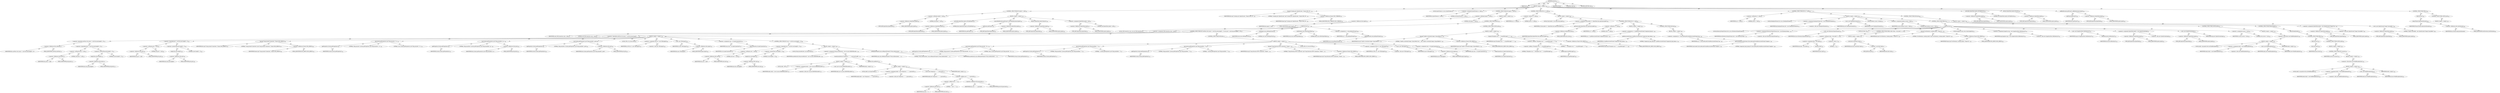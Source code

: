 digraph "execute" {  
"111669149703" [label = <(METHOD,execute)<SUB>142</SUB>> ]
"115964116999" [label = <(PARAM,this)<SUB>142</SUB>> ]
"25769803783" [label = <(BLOCK,&lt;empty&gt;,&lt;empty&gt;)<SUB>142</SUB>> ]
"47244640256" [label = <(CONTROL_STRUCTURE,IF,if (splash != null))<SUB>143</SUB>> ]
"30064771086" [label = <(&lt;operator&gt;.notEquals,splash != null)<SUB>143</SUB>> ]
"30064771087" [label = <(&lt;operator&gt;.fieldAccess,SplashTask.splash)<SUB>143</SUB>> ]
"180388626432" [label = <(TYPE_REF,SplashTask,SplashTask)<SUB>143</SUB>> ]
"55834574855" [label = <(FIELD_IDENTIFIER,splash,splash)<SUB>143</SUB>> ]
"90194313216" [label = <(LITERAL,null,splash != null)<SUB>143</SUB>> ]
"25769803784" [label = <(BLOCK,&lt;empty&gt;,&lt;empty&gt;)<SUB>143</SUB>> ]
"30064771088" [label = <(setVisible,SplashTask.splash.setVisible(false))<SUB>144</SUB>> ]
"30064771089" [label = <(&lt;operator&gt;.fieldAccess,SplashTask.splash)<SUB>144</SUB>> ]
"180388626433" [label = <(TYPE_REF,SplashTask,SplashTask)<SUB>144</SUB>> ]
"55834574856" [label = <(FIELD_IDENTIFIER,splash,splash)<SUB>144</SUB>> ]
"90194313217" [label = <(LITERAL,false,SplashTask.splash.setVisible(false))<SUB>144</SUB>> ]
"30064771090" [label = <(removeBuildListener,getProject().removeBuildListener(splash))<SUB>145</SUB>> ]
"30064771091" [label = <(getProject,getProject())<SUB>145</SUB>> ]
"68719476743" [label = <(IDENTIFIER,this,getProject())<SUB>145</SUB>> ]
"30064771092" [label = <(&lt;operator&gt;.fieldAccess,SplashTask.splash)<SUB>145</SUB>> ]
"180388626434" [label = <(TYPE_REF,SplashTask,SplashTask)<SUB>145</SUB>> ]
"55834574857" [label = <(FIELD_IDENTIFIER,splash,splash)<SUB>145</SUB>> ]
"30064771093" [label = <(dispose,SplashTask.splash.dispose())<SUB>146</SUB>> ]
"30064771094" [label = <(&lt;operator&gt;.fieldAccess,SplashTask.splash)<SUB>146</SUB>> ]
"180388626435" [label = <(TYPE_REF,SplashTask,SplashTask)<SUB>146</SUB>> ]
"55834574858" [label = <(FIELD_IDENTIFIER,splash,splash)<SUB>146</SUB>> ]
"30064771095" [label = <(&lt;operator&gt;.assignment,SplashTask.splash = null)<SUB>147</SUB>> ]
"30064771096" [label = <(&lt;operator&gt;.fieldAccess,SplashTask.splash)<SUB>147</SUB>> ]
"180388626436" [label = <(TYPE_REF,SplashTask,SplashTask)<SUB>147</SUB>> ]
"55834574859" [label = <(FIELD_IDENTIFIER,splash,splash)<SUB>147</SUB>> ]
"90194313218" [label = <(LITERAL,null,SplashTask.splash = null)<SUB>147</SUB>> ]
"30064771097" [label = <(log,log(&quot;Creating new SplashScreen&quot;, Project.MSG_VE...)<SUB>150</SUB>> ]
"68719476744" [label = <(IDENTIFIER,this,log(&quot;Creating new SplashScreen&quot;, Project.MSG_VE...)<SUB>150</SUB>> ]
"90194313219" [label = <(LITERAL,&quot;Creating new SplashScreen&quot;,log(&quot;Creating new SplashScreen&quot;, Project.MSG_VE...)<SUB>150</SUB>> ]
"30064771098" [label = <(&lt;operator&gt;.fieldAccess,Project.MSG_VERBOSE)<SUB>150</SUB>> ]
"68719476758" [label = <(IDENTIFIER,Project,log(&quot;Creating new SplashScreen&quot;, Project.MSG_VE...)<SUB>150</SUB>> ]
"55834574860" [label = <(FIELD_IDENTIFIER,MSG_VERBOSE,MSG_VERBOSE)<SUB>150</SUB>> ]
"94489280512" [label = <(LOCAL,InputStream in: java.io.InputStream)<SUB>151</SUB>> ]
"30064771099" [label = <(&lt;operator&gt;.assignment,InputStream in = null)<SUB>151</SUB>> ]
"68719476759" [label = <(IDENTIFIER,in,InputStream in = null)<SUB>151</SUB>> ]
"90194313220" [label = <(LITERAL,null,InputStream in = null)<SUB>151</SUB>> ]
"47244640257" [label = <(CONTROL_STRUCTURE,IF,if (imgurl != null))<SUB>153</SUB>> ]
"30064771100" [label = <(&lt;operator&gt;.notEquals,imgurl != null)<SUB>153</SUB>> ]
"30064771101" [label = <(&lt;operator&gt;.fieldAccess,this.imgurl)<SUB>153</SUB>> ]
"68719476760" [label = <(IDENTIFIER,this,imgurl != null)> ]
"55834574861" [label = <(FIELD_IDENTIFIER,imgurl,imgurl)<SUB>153</SUB>> ]
"90194313221" [label = <(LITERAL,null,imgurl != null)<SUB>153</SUB>> ]
"25769803785" [label = <(BLOCK,&lt;empty&gt;,&lt;empty&gt;)<SUB>153</SUB>> ]
"47244640258" [label = <(CONTROL_STRUCTURE,TRY,try)<SUB>154</SUB>> ]
"25769803786" [label = <(BLOCK,try,try)<SUB>154</SUB>> ]
"94489280513" [label = <(LOCAL,URLConnection conn: java.net.URLConnection)<SUB>155</SUB>> ]
"30064771102" [label = <(&lt;operator&gt;.assignment,URLConnection conn = null)<SUB>155</SUB>> ]
"68719476761" [label = <(IDENTIFIER,conn,URLConnection conn = null)<SUB>155</SUB>> ]
"90194313222" [label = <(LITERAL,null,URLConnection conn = null)<SUB>155</SUB>> ]
"47244640259" [label = <(CONTROL_STRUCTURE,IF,if (useProxy &amp;&amp; (proxy != null &amp;&amp; proxy.length() &gt; 0) &amp;&amp; (port != null &amp;&amp; port.length() &gt; 0)))<SUB>157</SUB>> ]
"30064771103" [label = <(&lt;operator&gt;.logicalAnd,useProxy &amp;&amp; (proxy != null &amp;&amp; proxy.length() &gt; ...)<SUB>157</SUB>> ]
"30064771104" [label = <(&lt;operator&gt;.logicalAnd,useProxy &amp;&amp; (proxy != null &amp;&amp; proxy.length() &gt; 0))<SUB>157</SUB>> ]
"30064771105" [label = <(&lt;operator&gt;.fieldAccess,this.useProxy)<SUB>157</SUB>> ]
"68719476762" [label = <(IDENTIFIER,this,useProxy &amp;&amp; (proxy != null &amp;&amp; proxy.length() &gt; 0))> ]
"55834574862" [label = <(FIELD_IDENTIFIER,useProxy,useProxy)<SUB>157</SUB>> ]
"30064771106" [label = <(&lt;operator&gt;.logicalAnd,proxy != null &amp;&amp; proxy.length() &gt; 0)<SUB>157</SUB>> ]
"30064771107" [label = <(&lt;operator&gt;.notEquals,proxy != null)<SUB>157</SUB>> ]
"30064771108" [label = <(&lt;operator&gt;.fieldAccess,this.proxy)<SUB>157</SUB>> ]
"68719476763" [label = <(IDENTIFIER,this,proxy != null)> ]
"55834574863" [label = <(FIELD_IDENTIFIER,proxy,proxy)<SUB>157</SUB>> ]
"90194313223" [label = <(LITERAL,null,proxy != null)<SUB>157</SUB>> ]
"30064771109" [label = <(&lt;operator&gt;.greaterThan,proxy.length() &gt; 0)<SUB>157</SUB>> ]
"30064771110" [label = <(length,this.proxy.length())<SUB>157</SUB>> ]
"30064771111" [label = <(&lt;operator&gt;.fieldAccess,this.proxy)<SUB>157</SUB>> ]
"68719476764" [label = <(IDENTIFIER,this,this.proxy.length())> ]
"55834574864" [label = <(FIELD_IDENTIFIER,proxy,proxy)<SUB>157</SUB>> ]
"90194313224" [label = <(LITERAL,0,proxy.length() &gt; 0)<SUB>157</SUB>> ]
"30064771112" [label = <(&lt;operator&gt;.logicalAnd,port != null &amp;&amp; port.length() &gt; 0)<SUB>158</SUB>> ]
"30064771113" [label = <(&lt;operator&gt;.notEquals,port != null)<SUB>158</SUB>> ]
"30064771114" [label = <(&lt;operator&gt;.fieldAccess,this.port)<SUB>158</SUB>> ]
"68719476765" [label = <(IDENTIFIER,this,port != null)> ]
"55834574865" [label = <(FIELD_IDENTIFIER,port,port)<SUB>158</SUB>> ]
"90194313225" [label = <(LITERAL,null,port != null)<SUB>158</SUB>> ]
"30064771115" [label = <(&lt;operator&gt;.greaterThan,port.length() &gt; 0)<SUB>158</SUB>> ]
"30064771116" [label = <(length,this.port.length())<SUB>158</SUB>> ]
"30064771117" [label = <(&lt;operator&gt;.fieldAccess,this.port)<SUB>158</SUB>> ]
"68719476766" [label = <(IDENTIFIER,this,this.port.length())> ]
"55834574866" [label = <(FIELD_IDENTIFIER,port,port)<SUB>158</SUB>> ]
"90194313226" [label = <(LITERAL,0,port.length() &gt; 0)<SUB>158</SUB>> ]
"25769803787" [label = <(BLOCK,&lt;empty&gt;,&lt;empty&gt;)<SUB>158</SUB>> ]
"30064771118" [label = <(log,log(&quot;Using proxied Connection&quot;, Project.MSG_DEBUG))<SUB>160</SUB>> ]
"68719476745" [label = <(IDENTIFIER,this,log(&quot;Using proxied Connection&quot;, Project.MSG_DEBUG))<SUB>160</SUB>> ]
"90194313227" [label = <(LITERAL,&quot;Using proxied Connection&quot;,log(&quot;Using proxied Connection&quot;, Project.MSG_DEBUG))<SUB>160</SUB>> ]
"30064771119" [label = <(&lt;operator&gt;.fieldAccess,Project.MSG_DEBUG)<SUB>160</SUB>> ]
"68719476767" [label = <(IDENTIFIER,Project,log(&quot;Using proxied Connection&quot;, Project.MSG_DEBUG))<SUB>160</SUB>> ]
"55834574867" [label = <(FIELD_IDENTIFIER,MSG_DEBUG,MSG_DEBUG)<SUB>160</SUB>> ]
"30064771120" [label = <(put,System.getProperties().put(&quot;http.proxySet&quot;, &quot;tr...)<SUB>161</SUB>> ]
"30064771121" [label = <(getProperties,System.getProperties())<SUB>161</SUB>> ]
"68719476768" [label = <(IDENTIFIER,System,System.getProperties())<SUB>161</SUB>> ]
"90194313228" [label = <(LITERAL,&quot;http.proxySet&quot;,System.getProperties().put(&quot;http.proxySet&quot;, &quot;tr...)<SUB>161</SUB>> ]
"90194313229" [label = <(LITERAL,&quot;true&quot;,System.getProperties().put(&quot;http.proxySet&quot;, &quot;tr...)<SUB>161</SUB>> ]
"30064771122" [label = <(put,System.getProperties().put(&quot;http.proxyHost&quot;, pr...)<SUB>162</SUB>> ]
"30064771123" [label = <(getProperties,System.getProperties())<SUB>162</SUB>> ]
"68719476769" [label = <(IDENTIFIER,System,System.getProperties())<SUB>162</SUB>> ]
"90194313230" [label = <(LITERAL,&quot;http.proxyHost&quot;,System.getProperties().put(&quot;http.proxyHost&quot;, pr...)<SUB>162</SUB>> ]
"30064771124" [label = <(&lt;operator&gt;.fieldAccess,this.proxy)<SUB>162</SUB>> ]
"68719476770" [label = <(IDENTIFIER,this,System.getProperties().put(&quot;http.proxyHost&quot;, pr...)> ]
"55834574868" [label = <(FIELD_IDENTIFIER,proxy,proxy)<SUB>162</SUB>> ]
"30064771125" [label = <(put,System.getProperties().put(&quot;http.proxyPort&quot;, port))<SUB>163</SUB>> ]
"30064771126" [label = <(getProperties,System.getProperties())<SUB>163</SUB>> ]
"68719476771" [label = <(IDENTIFIER,System,System.getProperties())<SUB>163</SUB>> ]
"90194313231" [label = <(LITERAL,&quot;http.proxyPort&quot;,System.getProperties().put(&quot;http.proxyPort&quot;, port))<SUB>163</SUB>> ]
"30064771127" [label = <(&lt;operator&gt;.fieldAccess,this.port)<SUB>163</SUB>> ]
"68719476772" [label = <(IDENTIFIER,this,System.getProperties().put(&quot;http.proxyPort&quot;, port))> ]
"55834574869" [label = <(FIELD_IDENTIFIER,port,port)<SUB>163</SUB>> ]
"94489280514" [label = <(LOCAL,URL url: java.net.URL)<SUB>165</SUB>> ]
"30064771128" [label = <(&lt;operator&gt;.assignment,URL url = new URL(imgurl))<SUB>165</SUB>> ]
"68719476773" [label = <(IDENTIFIER,url,URL url = new URL(imgurl))<SUB>165</SUB>> ]
"30064771129" [label = <(&lt;operator&gt;.alloc,new URL(imgurl))<SUB>165</SUB>> ]
"30064771130" [label = <(&lt;init&gt;,new URL(imgurl))<SUB>165</SUB>> ]
"68719476774" [label = <(IDENTIFIER,url,new URL(imgurl))<SUB>165</SUB>> ]
"30064771131" [label = <(&lt;operator&gt;.fieldAccess,this.imgurl)<SUB>165</SUB>> ]
"68719476775" [label = <(IDENTIFIER,this,new URL(imgurl))> ]
"55834574870" [label = <(FIELD_IDENTIFIER,imgurl,imgurl)<SUB>165</SUB>> ]
"30064771132" [label = <(&lt;operator&gt;.assignment,conn = url.openConnection())<SUB>167</SUB>> ]
"68719476776" [label = <(IDENTIFIER,conn,conn = url.openConnection())<SUB>167</SUB>> ]
"30064771133" [label = <(openConnection,url.openConnection())<SUB>167</SUB>> ]
"68719476777" [label = <(IDENTIFIER,url,url.openConnection())<SUB>167</SUB>> ]
"47244640260" [label = <(CONTROL_STRUCTURE,IF,if (user != null &amp;&amp; user.length() &gt; 0))<SUB>168</SUB>> ]
"30064771134" [label = <(&lt;operator&gt;.logicalAnd,user != null &amp;&amp; user.length() &gt; 0)<SUB>168</SUB>> ]
"30064771135" [label = <(&lt;operator&gt;.notEquals,user != null)<SUB>168</SUB>> ]
"30064771136" [label = <(&lt;operator&gt;.fieldAccess,this.user)<SUB>168</SUB>> ]
"68719476778" [label = <(IDENTIFIER,this,user != null)> ]
"55834574871" [label = <(FIELD_IDENTIFIER,user,user)<SUB>168</SUB>> ]
"90194313232" [label = <(LITERAL,null,user != null)<SUB>168</SUB>> ]
"30064771137" [label = <(&lt;operator&gt;.greaterThan,user.length() &gt; 0)<SUB>168</SUB>> ]
"30064771138" [label = <(length,this.user.length())<SUB>168</SUB>> ]
"30064771139" [label = <(&lt;operator&gt;.fieldAccess,this.user)<SUB>168</SUB>> ]
"68719476779" [label = <(IDENTIFIER,this,this.user.length())> ]
"55834574872" [label = <(FIELD_IDENTIFIER,user,user)<SUB>168</SUB>> ]
"90194313233" [label = <(LITERAL,0,user.length() &gt; 0)<SUB>168</SUB>> ]
"25769803788" [label = <(BLOCK,&lt;empty&gt;,&lt;empty&gt;)<SUB>168</SUB>> ]
"94489280515" [label = <(LOCAL,String encodedcreds: java.lang.String)<SUB>169</SUB>> ]
"30064771140" [label = <(&lt;operator&gt;.assignment,String encodedcreds = new sun.misc.BASE64Encode...)<SUB>169</SUB>> ]
"68719476780" [label = <(IDENTIFIER,encodedcreds,String encodedcreds = new sun.misc.BASE64Encode...)<SUB>169</SUB>> ]
"30064771141" [label = <(encode,encode((new String(user + &quot;:&quot; + password)).getB...)<SUB>170</SUB>> ]
"25769803789" [label = <(BLOCK,&lt;empty&gt;,&lt;empty&gt;)<SUB>170</SUB>> ]
"94489280516" [label = <(LOCAL,$obj1: ANY)<SUB>170</SUB>> ]
"30064771142" [label = <(&lt;operator&gt;.assignment,$obj1 = new sun.misc.BASE64Encoder())<SUB>170</SUB>> ]
"68719476781" [label = <(IDENTIFIER,$obj1,$obj1 = new sun.misc.BASE64Encoder())<SUB>170</SUB>> ]
"30064771143" [label = <(&lt;operator&gt;.alloc,new sun.misc.BASE64Encoder())<SUB>170</SUB>> ]
"30064771144" [label = <(&lt;init&gt;,new sun.misc.BASE64Encoder())<SUB>170</SUB>> ]
"68719476782" [label = <(IDENTIFIER,$obj1,new sun.misc.BASE64Encoder())<SUB>170</SUB>> ]
"68719476783" [label = <(IDENTIFIER,$obj1,&lt;empty&gt;)<SUB>170</SUB>> ]
"30064771145" [label = <(getBytes,this.getBytes())<SUB>170</SUB>> ]
"25769803790" [label = <(BLOCK,&lt;empty&gt;,&lt;empty&gt;)<SUB>170</SUB>> ]
"94489280517" [label = <(LOCAL,$obj0: java.lang.String)<SUB>170</SUB>> ]
"30064771146" [label = <(&lt;operator&gt;.assignment,$obj0 = new String(user + &quot;:&quot; + password))<SUB>170</SUB>> ]
"68719476784" [label = <(IDENTIFIER,$obj0,$obj0 = new String(user + &quot;:&quot; + password))<SUB>170</SUB>> ]
"30064771147" [label = <(&lt;operator&gt;.alloc,new String(user + &quot;:&quot; + password))<SUB>170</SUB>> ]
"30064771148" [label = <(&lt;init&gt;,new String(user + &quot;:&quot; + password))<SUB>170</SUB>> ]
"68719476785" [label = <(IDENTIFIER,$obj0,new String(user + &quot;:&quot; + password))<SUB>170</SUB>> ]
"30064771149" [label = <(&lt;operator&gt;.addition,user + &quot;:&quot; + password)<SUB>170</SUB>> ]
"30064771150" [label = <(&lt;operator&gt;.addition,user + &quot;:&quot;)<SUB>170</SUB>> ]
"30064771151" [label = <(&lt;operator&gt;.fieldAccess,this.user)<SUB>170</SUB>> ]
"68719476786" [label = <(IDENTIFIER,this,user + &quot;:&quot;)> ]
"55834574873" [label = <(FIELD_IDENTIFIER,user,user)<SUB>170</SUB>> ]
"90194313234" [label = <(LITERAL,&quot;:&quot;,user + &quot;:&quot;)<SUB>170</SUB>> ]
"30064771152" [label = <(&lt;operator&gt;.fieldAccess,this.password)<SUB>170</SUB>> ]
"68719476787" [label = <(IDENTIFIER,this,user + &quot;:&quot; + password)> ]
"55834574874" [label = <(FIELD_IDENTIFIER,password,password)<SUB>170</SUB>> ]
"68719476788" [label = <(IDENTIFIER,$obj0,&lt;empty&gt;)<SUB>170</SUB>> ]
"30064771153" [label = <(setRequestProperty,conn.setRequestProperty(&quot;Proxy-Authorization&quot;, ...)<SUB>171</SUB>> ]
"68719476789" [label = <(IDENTIFIER,conn,conn.setRequestProperty(&quot;Proxy-Authorization&quot;, ...)<SUB>171</SUB>> ]
"90194313235" [label = <(LITERAL,&quot;Proxy-Authorization&quot;,conn.setRequestProperty(&quot;Proxy-Authorization&quot;, ...)<SUB>171</SUB>> ]
"68719476790" [label = <(IDENTIFIER,encodedcreds,conn.setRequestProperty(&quot;Proxy-Authorization&quot;, ...)<SUB>172</SUB>> ]
"47244640261" [label = <(CONTROL_STRUCTURE,ELSE,else)<SUB>175</SUB>> ]
"25769803791" [label = <(BLOCK,&lt;empty&gt;,&lt;empty&gt;)<SUB>175</SUB>> ]
"30064771154" [label = <(put,System.getProperties().put(&quot;http.proxySet&quot;, &quot;fa...)<SUB>176</SUB>> ]
"30064771155" [label = <(getProperties,System.getProperties())<SUB>176</SUB>> ]
"68719476791" [label = <(IDENTIFIER,System,System.getProperties())<SUB>176</SUB>> ]
"90194313236" [label = <(LITERAL,&quot;http.proxySet&quot;,System.getProperties().put(&quot;http.proxySet&quot;, &quot;fa...)<SUB>176</SUB>> ]
"90194313237" [label = <(LITERAL,&quot;false&quot;,System.getProperties().put(&quot;http.proxySet&quot;, &quot;fa...)<SUB>176</SUB>> ]
"30064771156" [label = <(put,System.getProperties().put(&quot;http.proxyHost&quot;, &quot;&quot;))<SUB>177</SUB>> ]
"30064771157" [label = <(getProperties,System.getProperties())<SUB>177</SUB>> ]
"68719476792" [label = <(IDENTIFIER,System,System.getProperties())<SUB>177</SUB>> ]
"90194313238" [label = <(LITERAL,&quot;http.proxyHost&quot;,System.getProperties().put(&quot;http.proxyHost&quot;, &quot;&quot;))<SUB>177</SUB>> ]
"90194313239" [label = <(LITERAL,&quot;&quot;,System.getProperties().put(&quot;http.proxyHost&quot;, &quot;&quot;))<SUB>177</SUB>> ]
"30064771158" [label = <(put,System.getProperties().put(&quot;http.proxyPort&quot;, &quot;&quot;))<SUB>178</SUB>> ]
"30064771159" [label = <(getProperties,System.getProperties())<SUB>178</SUB>> ]
"68719476793" [label = <(IDENTIFIER,System,System.getProperties())<SUB>178</SUB>> ]
"90194313240" [label = <(LITERAL,&quot;http.proxyPort&quot;,System.getProperties().put(&quot;http.proxyPort&quot;, &quot;&quot;))<SUB>178</SUB>> ]
"90194313241" [label = <(LITERAL,&quot;&quot;,System.getProperties().put(&quot;http.proxyPort&quot;, &quot;&quot;))<SUB>178</SUB>> ]
"30064771160" [label = <(log,log(&quot;Using Direction HTTP Connection&quot;, Project....)<SUB>179</SUB>> ]
"68719476746" [label = <(IDENTIFIER,this,log(&quot;Using Direction HTTP Connection&quot;, Project....)<SUB>179</SUB>> ]
"90194313242" [label = <(LITERAL,&quot;Using Direction HTTP Connection&quot;,log(&quot;Using Direction HTTP Connection&quot;, Project....)<SUB>179</SUB>> ]
"30064771161" [label = <(&lt;operator&gt;.fieldAccess,Project.MSG_DEBUG)<SUB>179</SUB>> ]
"68719476794" [label = <(IDENTIFIER,Project,log(&quot;Using Direction HTTP Connection&quot;, Project....)<SUB>179</SUB>> ]
"55834574875" [label = <(FIELD_IDENTIFIER,MSG_DEBUG,MSG_DEBUG)<SUB>179</SUB>> ]
"94489280518" [label = <(LOCAL,URL url: java.net.URL)<SUB>180</SUB>> ]
"30064771162" [label = <(&lt;operator&gt;.assignment,URL url = new URL(imgurl))<SUB>180</SUB>> ]
"68719476795" [label = <(IDENTIFIER,url,URL url = new URL(imgurl))<SUB>180</SUB>> ]
"30064771163" [label = <(&lt;operator&gt;.alloc,new URL(imgurl))<SUB>180</SUB>> ]
"30064771164" [label = <(&lt;init&gt;,new URL(imgurl))<SUB>180</SUB>> ]
"68719476796" [label = <(IDENTIFIER,url,new URL(imgurl))<SUB>180</SUB>> ]
"30064771165" [label = <(&lt;operator&gt;.fieldAccess,this.imgurl)<SUB>180</SUB>> ]
"68719476797" [label = <(IDENTIFIER,this,new URL(imgurl))> ]
"55834574876" [label = <(FIELD_IDENTIFIER,imgurl,imgurl)<SUB>180</SUB>> ]
"30064771166" [label = <(&lt;operator&gt;.assignment,conn = url.openConnection())<SUB>181</SUB>> ]
"68719476798" [label = <(IDENTIFIER,conn,conn = url.openConnection())<SUB>181</SUB>> ]
"30064771167" [label = <(openConnection,url.openConnection())<SUB>181</SUB>> ]
"68719476799" [label = <(IDENTIFIER,url,url.openConnection())<SUB>181</SUB>> ]
"30064771168" [label = <(setDoInput,conn.setDoInput(true))<SUB>183</SUB>> ]
"68719476800" [label = <(IDENTIFIER,conn,conn.setDoInput(true))<SUB>183</SUB>> ]
"90194313243" [label = <(LITERAL,true,conn.setDoInput(true))<SUB>183</SUB>> ]
"30064771169" [label = <(setDoOutput,conn.setDoOutput(false))<SUB>184</SUB>> ]
"68719476801" [label = <(IDENTIFIER,conn,conn.setDoOutput(false))<SUB>184</SUB>> ]
"90194313244" [label = <(LITERAL,false,conn.setDoOutput(false))<SUB>184</SUB>> ]
"30064771170" [label = <(&lt;operator&gt;.assignment,in = conn.getInputStream())<SUB>186</SUB>> ]
"68719476802" [label = <(IDENTIFIER,in,in = conn.getInputStream())<SUB>186</SUB>> ]
"30064771171" [label = <(getInputStream,conn.getInputStream())<SUB>186</SUB>> ]
"68719476803" [label = <(IDENTIFIER,conn,conn.getInputStream())<SUB>186</SUB>> ]
"47244640262" [label = <(CONTROL_STRUCTURE,CATCH,catch)<SUB>192</SUB>> ]
"25769803792" [label = <(BLOCK,&lt;empty&gt;,&lt;empty&gt;)<SUB>192</SUB>> ]
"30064771172" [label = <(log,log(&quot;Unable to download image, trying default A...)<SUB>193</SUB>> ]
"68719476747" [label = <(IDENTIFIER,this,log(&quot;Unable to download image, trying default A...)<SUB>193</SUB>> ]
"90194313245" [label = <(LITERAL,&quot;Unable to download image, trying default Ant L...,log(&quot;Unable to download image, trying default A...)<SUB>193</SUB>> ]
"30064771173" [label = <(&lt;operator&gt;.fieldAccess,Project.MSG_DEBUG)<SUB>194</SUB>> ]
"68719476804" [label = <(IDENTIFIER,Project,log(&quot;Unable to download image, trying default A...)<SUB>194</SUB>> ]
"55834574877" [label = <(FIELD_IDENTIFIER,MSG_DEBUG,MSG_DEBUG)<SUB>194</SUB>> ]
"30064771174" [label = <(log,log(&quot;(Exception was \&quot;&quot; + ioe.getMessage() + &quot;\...)<SUB>195</SUB>> ]
"68719476748" [label = <(IDENTIFIER,this,log(&quot;(Exception was \&quot;&quot; + ioe.getMessage() + &quot;\...)<SUB>195</SUB>> ]
"30064771175" [label = <(&lt;operator&gt;.addition,&quot;(Exception was \&quot;&quot; + ioe.getMessage() + &quot;\&quot;&quot;)<SUB>195</SUB>> ]
"30064771176" [label = <(&lt;operator&gt;.addition,&quot;(Exception was \&quot;&quot; + ioe.getMessage())<SUB>195</SUB>> ]
"90194313246" [label = <(LITERAL,&quot;(Exception was \&quot;&quot;,&quot;(Exception was \&quot;&quot; + ioe.getMessage())<SUB>195</SUB>> ]
"30064771177" [label = <(getMessage,ioe.getMessage())<SUB>195</SUB>> ]
"68719476805" [label = <(IDENTIFIER,ioe,ioe.getMessage())<SUB>195</SUB>> ]
"90194313247" [label = <(LITERAL,&quot;\&quot;&quot;,&quot;(Exception was \&quot;&quot; + ioe.getMessage() + &quot;\&quot;&quot;)<SUB>195</SUB>> ]
"30064771178" [label = <(&lt;operator&gt;.fieldAccess,Project.MSG_DEBUG)<SUB>196</SUB>> ]
"68719476806" [label = <(IDENTIFIER,Project,log(&quot;(Exception was \&quot;&quot; + ioe.getMessage() + &quot;\...)<SUB>196</SUB>> ]
"55834574878" [label = <(FIELD_IDENTIFIER,MSG_DEBUG,MSG_DEBUG)<SUB>196</SUB>> ]
"47244640263" [label = <(CONTROL_STRUCTURE,IF,if (in == null))<SUB>200</SUB>> ]
"30064771179" [label = <(&lt;operator&gt;.equals,in == null)<SUB>200</SUB>> ]
"68719476807" [label = <(IDENTIFIER,in,in == null)<SUB>200</SUB>> ]
"90194313248" [label = <(LITERAL,null,in == null)<SUB>200</SUB>> ]
"25769803793" [label = <(BLOCK,&lt;empty&gt;,&lt;empty&gt;)<SUB>200</SUB>> ]
"94489280519" [label = <(LOCAL,ClassLoader cl: java.lang.ClassLoader)<SUB>201</SUB>> ]
"30064771180" [label = <(&lt;operator&gt;.assignment,ClassLoader cl = SplashTask.class.getClassLoader())<SUB>201</SUB>> ]
"68719476808" [label = <(IDENTIFIER,cl,ClassLoader cl = SplashTask.class.getClassLoader())<SUB>201</SUB>> ]
"30064771181" [label = <(getClassLoader,SplashTask.class.getClassLoader())<SUB>201</SUB>> ]
"30064771182" [label = <(&lt;operator&gt;.fieldAccess,SplashTask.class)<SUB>201</SUB>> ]
"68719476809" [label = <(IDENTIFIER,SplashTask,SplashTask.class.getClassLoader())<SUB>201</SUB>> ]
"55834574879" [label = <(FIELD_IDENTIFIER,class,class)<SUB>201</SUB>> ]
"47244640264" [label = <(CONTROL_STRUCTURE,IF,if (cl != null))<SUB>202</SUB>> ]
"30064771183" [label = <(&lt;operator&gt;.notEquals,cl != null)<SUB>202</SUB>> ]
"68719476810" [label = <(IDENTIFIER,cl,cl != null)<SUB>202</SUB>> ]
"90194313249" [label = <(LITERAL,null,cl != null)<SUB>202</SUB>> ]
"25769803794" [label = <(BLOCK,&lt;empty&gt;,&lt;empty&gt;)<SUB>202</SUB>> ]
"30064771184" [label = <(&lt;operator&gt;.assignment,in = cl.getResourceAsStream(&quot;images/ant_logo_la...)<SUB>203</SUB>> ]
"68719476811" [label = <(IDENTIFIER,in,in = cl.getResourceAsStream(&quot;images/ant_logo_la...)<SUB>203</SUB>> ]
"30064771185" [label = <(getResourceAsStream,cl.getResourceAsStream(&quot;images/ant_logo_large.g...)<SUB>203</SUB>> ]
"68719476812" [label = <(IDENTIFIER,cl,cl.getResourceAsStream(&quot;images/ant_logo_large.g...)<SUB>203</SUB>> ]
"90194313250" [label = <(LITERAL,&quot;images/ant_logo_large.gif&quot;,cl.getResourceAsStream(&quot;images/ant_logo_large.g...)<SUB>203</SUB>> ]
"47244640265" [label = <(CONTROL_STRUCTURE,ELSE,else)<SUB>204</SUB>> ]
"25769803795" [label = <(BLOCK,&lt;empty&gt;,&lt;empty&gt;)<SUB>204</SUB>> ]
"30064771186" [label = <(&lt;operator&gt;.assignment,in = ClassLoader.getSystemResourceAsStream(&quot;ima...)<SUB>205</SUB>> ]
"68719476813" [label = <(IDENTIFIER,in,in = ClassLoader.getSystemResourceAsStream(&quot;ima...)<SUB>205</SUB>> ]
"30064771187" [label = <(getSystemResourceAsStream,ClassLoader.getSystemResourceAsStream(&quot;images/a...)<SUB>205</SUB>> ]
"68719476814" [label = <(IDENTIFIER,ClassLoader,ClassLoader.getSystemResourceAsStream(&quot;images/a...)<SUB>205</SUB>> ]
"90194313251" [label = <(LITERAL,&quot;images/ant_logo_large.gif&quot;,ClassLoader.getSystemResourceAsStream(&quot;images/a...)<SUB>206</SUB>> ]
"47244640266" [label = <(CONTROL_STRUCTURE,IF,if (in != null))<SUB>210</SUB>> ]
"30064771188" [label = <(&lt;operator&gt;.notEquals,in != null)<SUB>210</SUB>> ]
"68719476815" [label = <(IDENTIFIER,in,in != null)<SUB>210</SUB>> ]
"90194313252" [label = <(LITERAL,null,in != null)<SUB>210</SUB>> ]
"25769803796" [label = <(BLOCK,&lt;empty&gt;,&lt;empty&gt;)<SUB>210</SUB>> ]
"94489280520" [label = <(LOCAL,DataInputStream din: java.io.DataInputStream)<SUB>211</SUB>> ]
"30064771189" [label = <(&lt;operator&gt;.assignment,DataInputStream din = new DataInputStream(in))<SUB>211</SUB>> ]
"68719476816" [label = <(IDENTIFIER,din,DataInputStream din = new DataInputStream(in))<SUB>211</SUB>> ]
"30064771190" [label = <(&lt;operator&gt;.alloc,new DataInputStream(in))<SUB>211</SUB>> ]
"30064771191" [label = <(&lt;init&gt;,new DataInputStream(in))<SUB>211</SUB>> ]
"68719476817" [label = <(IDENTIFIER,din,new DataInputStream(in))<SUB>211</SUB>> ]
"68719476818" [label = <(IDENTIFIER,in,new DataInputStream(in))<SUB>211</SUB>> ]
"94489280521" [label = <(LOCAL,boolean success: boolean)<SUB>212</SUB>> ]
"30064771192" [label = <(&lt;operator&gt;.assignment,boolean success = false)<SUB>212</SUB>> ]
"68719476819" [label = <(IDENTIFIER,success,boolean success = false)<SUB>212</SUB>> ]
"90194313253" [label = <(LITERAL,false,boolean success = false)<SUB>212</SUB>> ]
"47244640267" [label = <(CONTROL_STRUCTURE,TRY,try)<SUB>213</SUB>> ]
"25769803797" [label = <(BLOCK,try,try)<SUB>213</SUB>> ]
"94489280522" [label = <(LOCAL,ByteArrayOutputStream bout: java.io.ByteArrayOutputStream)<SUB>214</SUB>> ]
"30064771193" [label = <(&lt;operator&gt;.assignment,ByteArrayOutputStream bout = new ByteArrayOutpu...)<SUB>214</SUB>> ]
"68719476820" [label = <(IDENTIFIER,bout,ByteArrayOutputStream bout = new ByteArrayOutpu...)<SUB>214</SUB>> ]
"30064771194" [label = <(&lt;operator&gt;.alloc,new ByteArrayOutputStream())<SUB>214</SUB>> ]
"30064771195" [label = <(&lt;init&gt;,new ByteArrayOutputStream())<SUB>214</SUB>> ]
"68719476821" [label = <(IDENTIFIER,bout,new ByteArrayOutputStream())<SUB>214</SUB>> ]
"94489280523" [label = <(LOCAL,int data: int)<SUB>215</SUB>> ]
"47244640268" [label = <(CONTROL_STRUCTURE,WHILE,while ((data = din.read()) != -1))<SUB>216</SUB>> ]
"30064771196" [label = <(&lt;operator&gt;.notEquals,(data = din.read()) != -1)<SUB>216</SUB>> ]
"30064771197" [label = <(&lt;operator&gt;.assignment,data = din.read())<SUB>216</SUB>> ]
"68719476822" [label = <(IDENTIFIER,data,data = din.read())<SUB>216</SUB>> ]
"30064771198" [label = <(read,din.read())<SUB>216</SUB>> ]
"68719476823" [label = <(IDENTIFIER,din,din.read())<SUB>216</SUB>> ]
"30064771199" [label = <(&lt;operator&gt;.minus,-1)<SUB>216</SUB>> ]
"90194313254" [label = <(LITERAL,1,-1)<SUB>216</SUB>> ]
"25769803798" [label = <(BLOCK,&lt;empty&gt;,&lt;empty&gt;)<SUB>216</SUB>> ]
"30064771200" [label = <(write,bout.write((byte) data))<SUB>217</SUB>> ]
"68719476824" [label = <(IDENTIFIER,bout,bout.write((byte) data))<SUB>217</SUB>> ]
"30064771201" [label = <(&lt;operator&gt;.cast,(byte) data)<SUB>217</SUB>> ]
"180388626437" [label = <(TYPE_REF,byte,byte)<SUB>217</SUB>> ]
"68719476825" [label = <(IDENTIFIER,data,(byte) data)<SUB>217</SUB>> ]
"30064771202" [label = <(log,log(&quot;Got ByteArray, creating splash&quot;, Project.M...)<SUB>220</SUB>> ]
"68719476749" [label = <(IDENTIFIER,this,log(&quot;Got ByteArray, creating splash&quot;, Project.M...)<SUB>220</SUB>> ]
"90194313255" [label = <(LITERAL,&quot;Got ByteArray, creating splash&quot;,log(&quot;Got ByteArray, creating splash&quot;, Project.M...)<SUB>220</SUB>> ]
"30064771203" [label = <(&lt;operator&gt;.fieldAccess,Project.MSG_DEBUG)<SUB>220</SUB>> ]
"68719476826" [label = <(IDENTIFIER,Project,log(&quot;Got ByteArray, creating splash&quot;, Project.M...)<SUB>220</SUB>> ]
"55834574880" [label = <(FIELD_IDENTIFIER,MSG_DEBUG,MSG_DEBUG)<SUB>220</SUB>> ]
"94489280524" [label = <(LOCAL,ImageIcon img: javax.swing.ImageIcon)<SUB>221</SUB>> ]
"30064771204" [label = <(&lt;operator&gt;.assignment,ImageIcon img = new ImageIcon(bout.toByteArray()))<SUB>221</SUB>> ]
"68719476827" [label = <(IDENTIFIER,img,ImageIcon img = new ImageIcon(bout.toByteArray()))<SUB>221</SUB>> ]
"30064771205" [label = <(&lt;operator&gt;.alloc,new ImageIcon(bout.toByteArray()))<SUB>221</SUB>> ]
"30064771206" [label = <(&lt;init&gt;,new ImageIcon(bout.toByteArray()))<SUB>221</SUB>> ]
"68719476828" [label = <(IDENTIFIER,img,new ImageIcon(bout.toByteArray()))<SUB>221</SUB>> ]
"30064771207" [label = <(toByteArray,bout.toByteArray())<SUB>221</SUB>> ]
"68719476829" [label = <(IDENTIFIER,bout,bout.toByteArray())<SUB>221</SUB>> ]
"30064771208" [label = <(&lt;operator&gt;.assignment,SplashTask.splash = new SplashScreen(img))<SUB>223</SUB>> ]
"30064771209" [label = <(&lt;operator&gt;.fieldAccess,SplashTask.splash)<SUB>223</SUB>> ]
"180388626438" [label = <(TYPE_REF,SplashTask,SplashTask)<SUB>223</SUB>> ]
"55834574881" [label = <(FIELD_IDENTIFIER,splash,splash)<SUB>223</SUB>> ]
"30064771210" [label = <(&lt;operator&gt;.alloc,new SplashScreen(img))<SUB>223</SUB>> ]
"30064771211" [label = <(&lt;init&gt;,new SplashScreen(img))<SUB>223</SUB>> ]
"30064771212" [label = <(&lt;operator&gt;.fieldAccess,SplashTask.splash)<SUB>223</SUB>> ]
"180388626439" [label = <(TYPE_REF,SplashTask,SplashTask)<SUB>223</SUB>> ]
"55834574882" [label = <(FIELD_IDENTIFIER,splash,splash)<SUB>223</SUB>> ]
"68719476830" [label = <(IDENTIFIER,img,new SplashScreen(img))<SUB>223</SUB>> ]
"30064771213" [label = <(&lt;operator&gt;.assignment,success = true)<SUB>224</SUB>> ]
"68719476831" [label = <(IDENTIFIER,success,success = true)<SUB>224</SUB>> ]
"90194313256" [label = <(LITERAL,true,success = true)<SUB>224</SUB>> ]
"47244640269" [label = <(CONTROL_STRUCTURE,CATCH,catch)<SUB>225</SUB>> ]
"25769803799" [label = <(BLOCK,&lt;empty&gt;,&lt;empty&gt;)<SUB>225</SUB>> ]
"30064771214" [label = <(&lt;operator&gt;.throw,throw new BuildException(e);)<SUB>226</SUB>> ]
"25769803800" [label = <(BLOCK,&lt;empty&gt;,&lt;empty&gt;)<SUB>226</SUB>> ]
"94489280525" [label = <(LOCAL,$obj2: org.apache.tools.ant.BuildException)<SUB>226</SUB>> ]
"30064771215" [label = <(&lt;operator&gt;.assignment,$obj2 = new BuildException(e))<SUB>226</SUB>> ]
"68719476832" [label = <(IDENTIFIER,$obj2,$obj2 = new BuildException(e))<SUB>226</SUB>> ]
"30064771216" [label = <(&lt;operator&gt;.alloc,new BuildException(e))<SUB>226</SUB>> ]
"30064771217" [label = <(&lt;init&gt;,new BuildException(e))<SUB>226</SUB>> ]
"68719476833" [label = <(IDENTIFIER,$obj2,new BuildException(e))<SUB>226</SUB>> ]
"68719476834" [label = <(IDENTIFIER,e,new BuildException(e))<SUB>226</SUB>> ]
"68719476835" [label = <(IDENTIFIER,$obj2,&lt;empty&gt;)<SUB>226</SUB>> ]
"47244640270" [label = <(CONTROL_STRUCTURE,FINALLY,finally)<SUB>227</SUB>> ]
"25769803801" [label = <(BLOCK,finally,finally)<SUB>227</SUB>> ]
"47244640271" [label = <(CONTROL_STRUCTURE,TRY,try)<SUB>228</SUB>> ]
"25769803802" [label = <(BLOCK,try,try)<SUB>228</SUB>> ]
"30064771218" [label = <(close,din.close())<SUB>229</SUB>> ]
"68719476836" [label = <(IDENTIFIER,din,din.close())<SUB>229</SUB>> ]
"47244640272" [label = <(CONTROL_STRUCTURE,CATCH,catch)<SUB>230</SUB>> ]
"25769803803" [label = <(BLOCK,&lt;empty&gt;,&lt;empty&gt;)<SUB>230</SUB>> ]
"47244640273" [label = <(CONTROL_STRUCTURE,IF,if (success))<SUB>233</SUB>> ]
"68719476837" [label = <(IDENTIFIER,success,if (success))<SUB>233</SUB>> ]
"25769803804" [label = <(BLOCK,&lt;empty&gt;,&lt;empty&gt;)<SUB>233</SUB>> ]
"30064771219" [label = <(&lt;operator&gt;.throw,throw new BuildException(ioe);)<SUB>234</SUB>> ]
"25769803805" [label = <(BLOCK,&lt;empty&gt;,&lt;empty&gt;)<SUB>234</SUB>> ]
"94489280526" [label = <(LOCAL,$obj3: org.apache.tools.ant.BuildException)<SUB>234</SUB>> ]
"30064771220" [label = <(&lt;operator&gt;.assignment,$obj3 = new BuildException(ioe))<SUB>234</SUB>> ]
"68719476838" [label = <(IDENTIFIER,$obj3,$obj3 = new BuildException(ioe))<SUB>234</SUB>> ]
"30064771221" [label = <(&lt;operator&gt;.alloc,new BuildException(ioe))<SUB>234</SUB>> ]
"30064771222" [label = <(&lt;init&gt;,new BuildException(ioe))<SUB>234</SUB>> ]
"68719476839" [label = <(IDENTIFIER,$obj3,new BuildException(ioe))<SUB>234</SUB>> ]
"68719476840" [label = <(IDENTIFIER,ioe,new BuildException(ioe))<SUB>234</SUB>> ]
"68719476841" [label = <(IDENTIFIER,$obj3,&lt;empty&gt;)<SUB>234</SUB>> ]
"47244640274" [label = <(CONTROL_STRUCTURE,ELSE,else)<SUB>238</SUB>> ]
"25769803806" [label = <(BLOCK,&lt;empty&gt;,&lt;empty&gt;)<SUB>238</SUB>> ]
"30064771223" [label = <(&lt;operator&gt;.assignment,SplashTask.splash = new SplashScreen(&quot;Image Una...)<SUB>239</SUB>> ]
"30064771224" [label = <(&lt;operator&gt;.fieldAccess,SplashTask.splash)<SUB>239</SUB>> ]
"180388626440" [label = <(TYPE_REF,SplashTask,SplashTask)<SUB>239</SUB>> ]
"55834574883" [label = <(FIELD_IDENTIFIER,splash,splash)<SUB>239</SUB>> ]
"30064771225" [label = <(&lt;operator&gt;.alloc,new SplashScreen(&quot;Image Unavailable.&quot;))<SUB>239</SUB>> ]
"30064771226" [label = <(&lt;init&gt;,new SplashScreen(&quot;Image Unavailable.&quot;))<SUB>239</SUB>> ]
"30064771227" [label = <(&lt;operator&gt;.fieldAccess,SplashTask.splash)<SUB>239</SUB>> ]
"180388626441" [label = <(TYPE_REF,SplashTask,SplashTask)<SUB>239</SUB>> ]
"55834574884" [label = <(FIELD_IDENTIFIER,splash,splash)<SUB>239</SUB>> ]
"90194313257" [label = <(LITERAL,&quot;Image Unavailable.&quot;,new SplashScreen(&quot;Image Unavailable.&quot;))<SUB>239</SUB>> ]
"30064771228" [label = <(setVisible,SplashTask.splash.setVisible(true))<SUB>242</SUB>> ]
"30064771229" [label = <(&lt;operator&gt;.fieldAccess,SplashTask.splash)<SUB>242</SUB>> ]
"180388626442" [label = <(TYPE_REF,SplashTask,SplashTask)<SUB>242</SUB>> ]
"55834574885" [label = <(FIELD_IDENTIFIER,splash,splash)<SUB>242</SUB>> ]
"90194313258" [label = <(LITERAL,true,SplashTask.splash.setVisible(true))<SUB>242</SUB>> ]
"30064771230" [label = <(toFront,SplashTask.splash.toFront())<SUB>243</SUB>> ]
"30064771231" [label = <(&lt;operator&gt;.fieldAccess,SplashTask.splash)<SUB>243</SUB>> ]
"180388626443" [label = <(TYPE_REF,SplashTask,SplashTask)<SUB>243</SUB>> ]
"55834574886" [label = <(FIELD_IDENTIFIER,splash,splash)<SUB>243</SUB>> ]
"30064771232" [label = <(addBuildListener,getProject().addBuildListener(splash))<SUB>244</SUB>> ]
"30064771233" [label = <(getProject,getProject())<SUB>244</SUB>> ]
"68719476750" [label = <(IDENTIFIER,this,getProject())<SUB>244</SUB>> ]
"30064771234" [label = <(&lt;operator&gt;.fieldAccess,SplashTask.splash)<SUB>244</SUB>> ]
"180388626444" [label = <(TYPE_REF,SplashTask,SplashTask)<SUB>244</SUB>> ]
"55834574887" [label = <(FIELD_IDENTIFIER,splash,splash)<SUB>244</SUB>> ]
"47244640275" [label = <(CONTROL_STRUCTURE,TRY,try)<SUB>245</SUB>> ]
"25769803807" [label = <(BLOCK,try,try)<SUB>245</SUB>> ]
"30064771235" [label = <(sleep,Thread.sleep(showDuration))<SUB>246</SUB>> ]
"68719476842" [label = <(IDENTIFIER,Thread,Thread.sleep(showDuration))<SUB>246</SUB>> ]
"30064771236" [label = <(&lt;operator&gt;.fieldAccess,this.showDuration)<SUB>246</SUB>> ]
"68719476843" [label = <(IDENTIFIER,this,Thread.sleep(showDuration))> ]
"55834574888" [label = <(FIELD_IDENTIFIER,showDuration,showDuration)<SUB>246</SUB>> ]
"47244640276" [label = <(CONTROL_STRUCTURE,CATCH,catch)<SUB>247</SUB>> ]
"25769803808" [label = <(BLOCK,&lt;empty&gt;,&lt;empty&gt;)<SUB>247</SUB>> ]
"133143986199" [label = <(MODIFIER,PUBLIC)> ]
"133143986200" [label = <(MODIFIER,VIRTUAL)> ]
"128849018887" [label = <(METHOD_RETURN,void)<SUB>142</SUB>> ]
  "111669149703" -> "115964116999"  [ label = "AST: "] 
  "111669149703" -> "25769803783"  [ label = "AST: "] 
  "111669149703" -> "133143986199"  [ label = "AST: "] 
  "111669149703" -> "133143986200"  [ label = "AST: "] 
  "111669149703" -> "128849018887"  [ label = "AST: "] 
  "25769803783" -> "47244640256"  [ label = "AST: "] 
  "25769803783" -> "30064771097"  [ label = "AST: "] 
  "25769803783" -> "94489280512"  [ label = "AST: "] 
  "25769803783" -> "30064771099"  [ label = "AST: "] 
  "25769803783" -> "47244640257"  [ label = "AST: "] 
  "25769803783" -> "47244640263"  [ label = "AST: "] 
  "25769803783" -> "47244640266"  [ label = "AST: "] 
  "25769803783" -> "30064771228"  [ label = "AST: "] 
  "25769803783" -> "30064771230"  [ label = "AST: "] 
  "25769803783" -> "30064771232"  [ label = "AST: "] 
  "25769803783" -> "47244640275"  [ label = "AST: "] 
  "47244640256" -> "30064771086"  [ label = "AST: "] 
  "47244640256" -> "25769803784"  [ label = "AST: "] 
  "30064771086" -> "30064771087"  [ label = "AST: "] 
  "30064771086" -> "90194313216"  [ label = "AST: "] 
  "30064771087" -> "180388626432"  [ label = "AST: "] 
  "30064771087" -> "55834574855"  [ label = "AST: "] 
  "25769803784" -> "30064771088"  [ label = "AST: "] 
  "25769803784" -> "30064771090"  [ label = "AST: "] 
  "25769803784" -> "30064771093"  [ label = "AST: "] 
  "25769803784" -> "30064771095"  [ label = "AST: "] 
  "30064771088" -> "30064771089"  [ label = "AST: "] 
  "30064771088" -> "90194313217"  [ label = "AST: "] 
  "30064771089" -> "180388626433"  [ label = "AST: "] 
  "30064771089" -> "55834574856"  [ label = "AST: "] 
  "30064771090" -> "30064771091"  [ label = "AST: "] 
  "30064771090" -> "30064771092"  [ label = "AST: "] 
  "30064771091" -> "68719476743"  [ label = "AST: "] 
  "30064771092" -> "180388626434"  [ label = "AST: "] 
  "30064771092" -> "55834574857"  [ label = "AST: "] 
  "30064771093" -> "30064771094"  [ label = "AST: "] 
  "30064771094" -> "180388626435"  [ label = "AST: "] 
  "30064771094" -> "55834574858"  [ label = "AST: "] 
  "30064771095" -> "30064771096"  [ label = "AST: "] 
  "30064771095" -> "90194313218"  [ label = "AST: "] 
  "30064771096" -> "180388626436"  [ label = "AST: "] 
  "30064771096" -> "55834574859"  [ label = "AST: "] 
  "30064771097" -> "68719476744"  [ label = "AST: "] 
  "30064771097" -> "90194313219"  [ label = "AST: "] 
  "30064771097" -> "30064771098"  [ label = "AST: "] 
  "30064771098" -> "68719476758"  [ label = "AST: "] 
  "30064771098" -> "55834574860"  [ label = "AST: "] 
  "30064771099" -> "68719476759"  [ label = "AST: "] 
  "30064771099" -> "90194313220"  [ label = "AST: "] 
  "47244640257" -> "30064771100"  [ label = "AST: "] 
  "47244640257" -> "25769803785"  [ label = "AST: "] 
  "30064771100" -> "30064771101"  [ label = "AST: "] 
  "30064771100" -> "90194313221"  [ label = "AST: "] 
  "30064771101" -> "68719476760"  [ label = "AST: "] 
  "30064771101" -> "55834574861"  [ label = "AST: "] 
  "25769803785" -> "47244640258"  [ label = "AST: "] 
  "47244640258" -> "25769803786"  [ label = "AST: "] 
  "47244640258" -> "47244640262"  [ label = "AST: "] 
  "25769803786" -> "94489280513"  [ label = "AST: "] 
  "25769803786" -> "30064771102"  [ label = "AST: "] 
  "25769803786" -> "47244640259"  [ label = "AST: "] 
  "25769803786" -> "30064771168"  [ label = "AST: "] 
  "25769803786" -> "30064771169"  [ label = "AST: "] 
  "25769803786" -> "30064771170"  [ label = "AST: "] 
  "30064771102" -> "68719476761"  [ label = "AST: "] 
  "30064771102" -> "90194313222"  [ label = "AST: "] 
  "47244640259" -> "30064771103"  [ label = "AST: "] 
  "47244640259" -> "25769803787"  [ label = "AST: "] 
  "47244640259" -> "47244640261"  [ label = "AST: "] 
  "30064771103" -> "30064771104"  [ label = "AST: "] 
  "30064771103" -> "30064771112"  [ label = "AST: "] 
  "30064771104" -> "30064771105"  [ label = "AST: "] 
  "30064771104" -> "30064771106"  [ label = "AST: "] 
  "30064771105" -> "68719476762"  [ label = "AST: "] 
  "30064771105" -> "55834574862"  [ label = "AST: "] 
  "30064771106" -> "30064771107"  [ label = "AST: "] 
  "30064771106" -> "30064771109"  [ label = "AST: "] 
  "30064771107" -> "30064771108"  [ label = "AST: "] 
  "30064771107" -> "90194313223"  [ label = "AST: "] 
  "30064771108" -> "68719476763"  [ label = "AST: "] 
  "30064771108" -> "55834574863"  [ label = "AST: "] 
  "30064771109" -> "30064771110"  [ label = "AST: "] 
  "30064771109" -> "90194313224"  [ label = "AST: "] 
  "30064771110" -> "30064771111"  [ label = "AST: "] 
  "30064771111" -> "68719476764"  [ label = "AST: "] 
  "30064771111" -> "55834574864"  [ label = "AST: "] 
  "30064771112" -> "30064771113"  [ label = "AST: "] 
  "30064771112" -> "30064771115"  [ label = "AST: "] 
  "30064771113" -> "30064771114"  [ label = "AST: "] 
  "30064771113" -> "90194313225"  [ label = "AST: "] 
  "30064771114" -> "68719476765"  [ label = "AST: "] 
  "30064771114" -> "55834574865"  [ label = "AST: "] 
  "30064771115" -> "30064771116"  [ label = "AST: "] 
  "30064771115" -> "90194313226"  [ label = "AST: "] 
  "30064771116" -> "30064771117"  [ label = "AST: "] 
  "30064771117" -> "68719476766"  [ label = "AST: "] 
  "30064771117" -> "55834574866"  [ label = "AST: "] 
  "25769803787" -> "30064771118"  [ label = "AST: "] 
  "25769803787" -> "30064771120"  [ label = "AST: "] 
  "25769803787" -> "30064771122"  [ label = "AST: "] 
  "25769803787" -> "30064771125"  [ label = "AST: "] 
  "25769803787" -> "94489280514"  [ label = "AST: "] 
  "25769803787" -> "30064771128"  [ label = "AST: "] 
  "25769803787" -> "30064771130"  [ label = "AST: "] 
  "25769803787" -> "30064771132"  [ label = "AST: "] 
  "25769803787" -> "47244640260"  [ label = "AST: "] 
  "30064771118" -> "68719476745"  [ label = "AST: "] 
  "30064771118" -> "90194313227"  [ label = "AST: "] 
  "30064771118" -> "30064771119"  [ label = "AST: "] 
  "30064771119" -> "68719476767"  [ label = "AST: "] 
  "30064771119" -> "55834574867"  [ label = "AST: "] 
  "30064771120" -> "30064771121"  [ label = "AST: "] 
  "30064771120" -> "90194313228"  [ label = "AST: "] 
  "30064771120" -> "90194313229"  [ label = "AST: "] 
  "30064771121" -> "68719476768"  [ label = "AST: "] 
  "30064771122" -> "30064771123"  [ label = "AST: "] 
  "30064771122" -> "90194313230"  [ label = "AST: "] 
  "30064771122" -> "30064771124"  [ label = "AST: "] 
  "30064771123" -> "68719476769"  [ label = "AST: "] 
  "30064771124" -> "68719476770"  [ label = "AST: "] 
  "30064771124" -> "55834574868"  [ label = "AST: "] 
  "30064771125" -> "30064771126"  [ label = "AST: "] 
  "30064771125" -> "90194313231"  [ label = "AST: "] 
  "30064771125" -> "30064771127"  [ label = "AST: "] 
  "30064771126" -> "68719476771"  [ label = "AST: "] 
  "30064771127" -> "68719476772"  [ label = "AST: "] 
  "30064771127" -> "55834574869"  [ label = "AST: "] 
  "30064771128" -> "68719476773"  [ label = "AST: "] 
  "30064771128" -> "30064771129"  [ label = "AST: "] 
  "30064771130" -> "68719476774"  [ label = "AST: "] 
  "30064771130" -> "30064771131"  [ label = "AST: "] 
  "30064771131" -> "68719476775"  [ label = "AST: "] 
  "30064771131" -> "55834574870"  [ label = "AST: "] 
  "30064771132" -> "68719476776"  [ label = "AST: "] 
  "30064771132" -> "30064771133"  [ label = "AST: "] 
  "30064771133" -> "68719476777"  [ label = "AST: "] 
  "47244640260" -> "30064771134"  [ label = "AST: "] 
  "47244640260" -> "25769803788"  [ label = "AST: "] 
  "30064771134" -> "30064771135"  [ label = "AST: "] 
  "30064771134" -> "30064771137"  [ label = "AST: "] 
  "30064771135" -> "30064771136"  [ label = "AST: "] 
  "30064771135" -> "90194313232"  [ label = "AST: "] 
  "30064771136" -> "68719476778"  [ label = "AST: "] 
  "30064771136" -> "55834574871"  [ label = "AST: "] 
  "30064771137" -> "30064771138"  [ label = "AST: "] 
  "30064771137" -> "90194313233"  [ label = "AST: "] 
  "30064771138" -> "30064771139"  [ label = "AST: "] 
  "30064771139" -> "68719476779"  [ label = "AST: "] 
  "30064771139" -> "55834574872"  [ label = "AST: "] 
  "25769803788" -> "94489280515"  [ label = "AST: "] 
  "25769803788" -> "30064771140"  [ label = "AST: "] 
  "25769803788" -> "30064771153"  [ label = "AST: "] 
  "30064771140" -> "68719476780"  [ label = "AST: "] 
  "30064771140" -> "30064771141"  [ label = "AST: "] 
  "30064771141" -> "25769803789"  [ label = "AST: "] 
  "30064771141" -> "30064771145"  [ label = "AST: "] 
  "25769803789" -> "94489280516"  [ label = "AST: "] 
  "25769803789" -> "30064771142"  [ label = "AST: "] 
  "25769803789" -> "30064771144"  [ label = "AST: "] 
  "25769803789" -> "68719476783"  [ label = "AST: "] 
  "30064771142" -> "68719476781"  [ label = "AST: "] 
  "30064771142" -> "30064771143"  [ label = "AST: "] 
  "30064771144" -> "68719476782"  [ label = "AST: "] 
  "30064771145" -> "25769803790"  [ label = "AST: "] 
  "25769803790" -> "94489280517"  [ label = "AST: "] 
  "25769803790" -> "30064771146"  [ label = "AST: "] 
  "25769803790" -> "30064771148"  [ label = "AST: "] 
  "25769803790" -> "68719476788"  [ label = "AST: "] 
  "30064771146" -> "68719476784"  [ label = "AST: "] 
  "30064771146" -> "30064771147"  [ label = "AST: "] 
  "30064771148" -> "68719476785"  [ label = "AST: "] 
  "30064771148" -> "30064771149"  [ label = "AST: "] 
  "30064771149" -> "30064771150"  [ label = "AST: "] 
  "30064771149" -> "30064771152"  [ label = "AST: "] 
  "30064771150" -> "30064771151"  [ label = "AST: "] 
  "30064771150" -> "90194313234"  [ label = "AST: "] 
  "30064771151" -> "68719476786"  [ label = "AST: "] 
  "30064771151" -> "55834574873"  [ label = "AST: "] 
  "30064771152" -> "68719476787"  [ label = "AST: "] 
  "30064771152" -> "55834574874"  [ label = "AST: "] 
  "30064771153" -> "68719476789"  [ label = "AST: "] 
  "30064771153" -> "90194313235"  [ label = "AST: "] 
  "30064771153" -> "68719476790"  [ label = "AST: "] 
  "47244640261" -> "25769803791"  [ label = "AST: "] 
  "25769803791" -> "30064771154"  [ label = "AST: "] 
  "25769803791" -> "30064771156"  [ label = "AST: "] 
  "25769803791" -> "30064771158"  [ label = "AST: "] 
  "25769803791" -> "30064771160"  [ label = "AST: "] 
  "25769803791" -> "94489280518"  [ label = "AST: "] 
  "25769803791" -> "30064771162"  [ label = "AST: "] 
  "25769803791" -> "30064771164"  [ label = "AST: "] 
  "25769803791" -> "30064771166"  [ label = "AST: "] 
  "30064771154" -> "30064771155"  [ label = "AST: "] 
  "30064771154" -> "90194313236"  [ label = "AST: "] 
  "30064771154" -> "90194313237"  [ label = "AST: "] 
  "30064771155" -> "68719476791"  [ label = "AST: "] 
  "30064771156" -> "30064771157"  [ label = "AST: "] 
  "30064771156" -> "90194313238"  [ label = "AST: "] 
  "30064771156" -> "90194313239"  [ label = "AST: "] 
  "30064771157" -> "68719476792"  [ label = "AST: "] 
  "30064771158" -> "30064771159"  [ label = "AST: "] 
  "30064771158" -> "90194313240"  [ label = "AST: "] 
  "30064771158" -> "90194313241"  [ label = "AST: "] 
  "30064771159" -> "68719476793"  [ label = "AST: "] 
  "30064771160" -> "68719476746"  [ label = "AST: "] 
  "30064771160" -> "90194313242"  [ label = "AST: "] 
  "30064771160" -> "30064771161"  [ label = "AST: "] 
  "30064771161" -> "68719476794"  [ label = "AST: "] 
  "30064771161" -> "55834574875"  [ label = "AST: "] 
  "30064771162" -> "68719476795"  [ label = "AST: "] 
  "30064771162" -> "30064771163"  [ label = "AST: "] 
  "30064771164" -> "68719476796"  [ label = "AST: "] 
  "30064771164" -> "30064771165"  [ label = "AST: "] 
  "30064771165" -> "68719476797"  [ label = "AST: "] 
  "30064771165" -> "55834574876"  [ label = "AST: "] 
  "30064771166" -> "68719476798"  [ label = "AST: "] 
  "30064771166" -> "30064771167"  [ label = "AST: "] 
  "30064771167" -> "68719476799"  [ label = "AST: "] 
  "30064771168" -> "68719476800"  [ label = "AST: "] 
  "30064771168" -> "90194313243"  [ label = "AST: "] 
  "30064771169" -> "68719476801"  [ label = "AST: "] 
  "30064771169" -> "90194313244"  [ label = "AST: "] 
  "30064771170" -> "68719476802"  [ label = "AST: "] 
  "30064771170" -> "30064771171"  [ label = "AST: "] 
  "30064771171" -> "68719476803"  [ label = "AST: "] 
  "47244640262" -> "25769803792"  [ label = "AST: "] 
  "25769803792" -> "30064771172"  [ label = "AST: "] 
  "25769803792" -> "30064771174"  [ label = "AST: "] 
  "30064771172" -> "68719476747"  [ label = "AST: "] 
  "30064771172" -> "90194313245"  [ label = "AST: "] 
  "30064771172" -> "30064771173"  [ label = "AST: "] 
  "30064771173" -> "68719476804"  [ label = "AST: "] 
  "30064771173" -> "55834574877"  [ label = "AST: "] 
  "30064771174" -> "68719476748"  [ label = "AST: "] 
  "30064771174" -> "30064771175"  [ label = "AST: "] 
  "30064771174" -> "30064771178"  [ label = "AST: "] 
  "30064771175" -> "30064771176"  [ label = "AST: "] 
  "30064771175" -> "90194313247"  [ label = "AST: "] 
  "30064771176" -> "90194313246"  [ label = "AST: "] 
  "30064771176" -> "30064771177"  [ label = "AST: "] 
  "30064771177" -> "68719476805"  [ label = "AST: "] 
  "30064771178" -> "68719476806"  [ label = "AST: "] 
  "30064771178" -> "55834574878"  [ label = "AST: "] 
  "47244640263" -> "30064771179"  [ label = "AST: "] 
  "47244640263" -> "25769803793"  [ label = "AST: "] 
  "30064771179" -> "68719476807"  [ label = "AST: "] 
  "30064771179" -> "90194313248"  [ label = "AST: "] 
  "25769803793" -> "94489280519"  [ label = "AST: "] 
  "25769803793" -> "30064771180"  [ label = "AST: "] 
  "25769803793" -> "47244640264"  [ label = "AST: "] 
  "30064771180" -> "68719476808"  [ label = "AST: "] 
  "30064771180" -> "30064771181"  [ label = "AST: "] 
  "30064771181" -> "30064771182"  [ label = "AST: "] 
  "30064771182" -> "68719476809"  [ label = "AST: "] 
  "30064771182" -> "55834574879"  [ label = "AST: "] 
  "47244640264" -> "30064771183"  [ label = "AST: "] 
  "47244640264" -> "25769803794"  [ label = "AST: "] 
  "47244640264" -> "47244640265"  [ label = "AST: "] 
  "30064771183" -> "68719476810"  [ label = "AST: "] 
  "30064771183" -> "90194313249"  [ label = "AST: "] 
  "25769803794" -> "30064771184"  [ label = "AST: "] 
  "30064771184" -> "68719476811"  [ label = "AST: "] 
  "30064771184" -> "30064771185"  [ label = "AST: "] 
  "30064771185" -> "68719476812"  [ label = "AST: "] 
  "30064771185" -> "90194313250"  [ label = "AST: "] 
  "47244640265" -> "25769803795"  [ label = "AST: "] 
  "25769803795" -> "30064771186"  [ label = "AST: "] 
  "30064771186" -> "68719476813"  [ label = "AST: "] 
  "30064771186" -> "30064771187"  [ label = "AST: "] 
  "30064771187" -> "68719476814"  [ label = "AST: "] 
  "30064771187" -> "90194313251"  [ label = "AST: "] 
  "47244640266" -> "30064771188"  [ label = "AST: "] 
  "47244640266" -> "25769803796"  [ label = "AST: "] 
  "47244640266" -> "47244640274"  [ label = "AST: "] 
  "30064771188" -> "68719476815"  [ label = "AST: "] 
  "30064771188" -> "90194313252"  [ label = "AST: "] 
  "25769803796" -> "94489280520"  [ label = "AST: "] 
  "25769803796" -> "30064771189"  [ label = "AST: "] 
  "25769803796" -> "30064771191"  [ label = "AST: "] 
  "25769803796" -> "94489280521"  [ label = "AST: "] 
  "25769803796" -> "30064771192"  [ label = "AST: "] 
  "25769803796" -> "47244640267"  [ label = "AST: "] 
  "30064771189" -> "68719476816"  [ label = "AST: "] 
  "30064771189" -> "30064771190"  [ label = "AST: "] 
  "30064771191" -> "68719476817"  [ label = "AST: "] 
  "30064771191" -> "68719476818"  [ label = "AST: "] 
  "30064771192" -> "68719476819"  [ label = "AST: "] 
  "30064771192" -> "90194313253"  [ label = "AST: "] 
  "47244640267" -> "25769803797"  [ label = "AST: "] 
  "47244640267" -> "47244640269"  [ label = "AST: "] 
  "47244640267" -> "47244640270"  [ label = "AST: "] 
  "25769803797" -> "94489280522"  [ label = "AST: "] 
  "25769803797" -> "30064771193"  [ label = "AST: "] 
  "25769803797" -> "30064771195"  [ label = "AST: "] 
  "25769803797" -> "94489280523"  [ label = "AST: "] 
  "25769803797" -> "47244640268"  [ label = "AST: "] 
  "25769803797" -> "30064771202"  [ label = "AST: "] 
  "25769803797" -> "94489280524"  [ label = "AST: "] 
  "25769803797" -> "30064771204"  [ label = "AST: "] 
  "25769803797" -> "30064771206"  [ label = "AST: "] 
  "25769803797" -> "30064771208"  [ label = "AST: "] 
  "25769803797" -> "30064771211"  [ label = "AST: "] 
  "25769803797" -> "30064771213"  [ label = "AST: "] 
  "30064771193" -> "68719476820"  [ label = "AST: "] 
  "30064771193" -> "30064771194"  [ label = "AST: "] 
  "30064771195" -> "68719476821"  [ label = "AST: "] 
  "47244640268" -> "30064771196"  [ label = "AST: "] 
  "47244640268" -> "25769803798"  [ label = "AST: "] 
  "30064771196" -> "30064771197"  [ label = "AST: "] 
  "30064771196" -> "30064771199"  [ label = "AST: "] 
  "30064771197" -> "68719476822"  [ label = "AST: "] 
  "30064771197" -> "30064771198"  [ label = "AST: "] 
  "30064771198" -> "68719476823"  [ label = "AST: "] 
  "30064771199" -> "90194313254"  [ label = "AST: "] 
  "25769803798" -> "30064771200"  [ label = "AST: "] 
  "30064771200" -> "68719476824"  [ label = "AST: "] 
  "30064771200" -> "30064771201"  [ label = "AST: "] 
  "30064771201" -> "180388626437"  [ label = "AST: "] 
  "30064771201" -> "68719476825"  [ label = "AST: "] 
  "30064771202" -> "68719476749"  [ label = "AST: "] 
  "30064771202" -> "90194313255"  [ label = "AST: "] 
  "30064771202" -> "30064771203"  [ label = "AST: "] 
  "30064771203" -> "68719476826"  [ label = "AST: "] 
  "30064771203" -> "55834574880"  [ label = "AST: "] 
  "30064771204" -> "68719476827"  [ label = "AST: "] 
  "30064771204" -> "30064771205"  [ label = "AST: "] 
  "30064771206" -> "68719476828"  [ label = "AST: "] 
  "30064771206" -> "30064771207"  [ label = "AST: "] 
  "30064771207" -> "68719476829"  [ label = "AST: "] 
  "30064771208" -> "30064771209"  [ label = "AST: "] 
  "30064771208" -> "30064771210"  [ label = "AST: "] 
  "30064771209" -> "180388626438"  [ label = "AST: "] 
  "30064771209" -> "55834574881"  [ label = "AST: "] 
  "30064771211" -> "30064771212"  [ label = "AST: "] 
  "30064771211" -> "68719476830"  [ label = "AST: "] 
  "30064771212" -> "180388626439"  [ label = "AST: "] 
  "30064771212" -> "55834574882"  [ label = "AST: "] 
  "30064771213" -> "68719476831"  [ label = "AST: "] 
  "30064771213" -> "90194313256"  [ label = "AST: "] 
  "47244640269" -> "25769803799"  [ label = "AST: "] 
  "25769803799" -> "30064771214"  [ label = "AST: "] 
  "30064771214" -> "25769803800"  [ label = "AST: "] 
  "25769803800" -> "94489280525"  [ label = "AST: "] 
  "25769803800" -> "30064771215"  [ label = "AST: "] 
  "25769803800" -> "30064771217"  [ label = "AST: "] 
  "25769803800" -> "68719476835"  [ label = "AST: "] 
  "30064771215" -> "68719476832"  [ label = "AST: "] 
  "30064771215" -> "30064771216"  [ label = "AST: "] 
  "30064771217" -> "68719476833"  [ label = "AST: "] 
  "30064771217" -> "68719476834"  [ label = "AST: "] 
  "47244640270" -> "25769803801"  [ label = "AST: "] 
  "25769803801" -> "47244640271"  [ label = "AST: "] 
  "47244640271" -> "25769803802"  [ label = "AST: "] 
  "47244640271" -> "47244640272"  [ label = "AST: "] 
  "25769803802" -> "30064771218"  [ label = "AST: "] 
  "30064771218" -> "68719476836"  [ label = "AST: "] 
  "47244640272" -> "25769803803"  [ label = "AST: "] 
  "25769803803" -> "47244640273"  [ label = "AST: "] 
  "47244640273" -> "68719476837"  [ label = "AST: "] 
  "47244640273" -> "25769803804"  [ label = "AST: "] 
  "25769803804" -> "30064771219"  [ label = "AST: "] 
  "30064771219" -> "25769803805"  [ label = "AST: "] 
  "25769803805" -> "94489280526"  [ label = "AST: "] 
  "25769803805" -> "30064771220"  [ label = "AST: "] 
  "25769803805" -> "30064771222"  [ label = "AST: "] 
  "25769803805" -> "68719476841"  [ label = "AST: "] 
  "30064771220" -> "68719476838"  [ label = "AST: "] 
  "30064771220" -> "30064771221"  [ label = "AST: "] 
  "30064771222" -> "68719476839"  [ label = "AST: "] 
  "30064771222" -> "68719476840"  [ label = "AST: "] 
  "47244640274" -> "25769803806"  [ label = "AST: "] 
  "25769803806" -> "30064771223"  [ label = "AST: "] 
  "25769803806" -> "30064771226"  [ label = "AST: "] 
  "30064771223" -> "30064771224"  [ label = "AST: "] 
  "30064771223" -> "30064771225"  [ label = "AST: "] 
  "30064771224" -> "180388626440"  [ label = "AST: "] 
  "30064771224" -> "55834574883"  [ label = "AST: "] 
  "30064771226" -> "30064771227"  [ label = "AST: "] 
  "30064771226" -> "90194313257"  [ label = "AST: "] 
  "30064771227" -> "180388626441"  [ label = "AST: "] 
  "30064771227" -> "55834574884"  [ label = "AST: "] 
  "30064771228" -> "30064771229"  [ label = "AST: "] 
  "30064771228" -> "90194313258"  [ label = "AST: "] 
  "30064771229" -> "180388626442"  [ label = "AST: "] 
  "30064771229" -> "55834574885"  [ label = "AST: "] 
  "30064771230" -> "30064771231"  [ label = "AST: "] 
  "30064771231" -> "180388626443"  [ label = "AST: "] 
  "30064771231" -> "55834574886"  [ label = "AST: "] 
  "30064771232" -> "30064771233"  [ label = "AST: "] 
  "30064771232" -> "30064771234"  [ label = "AST: "] 
  "30064771233" -> "68719476750"  [ label = "AST: "] 
  "30064771234" -> "180388626444"  [ label = "AST: "] 
  "30064771234" -> "55834574887"  [ label = "AST: "] 
  "47244640275" -> "25769803807"  [ label = "AST: "] 
  "47244640275" -> "47244640276"  [ label = "AST: "] 
  "25769803807" -> "30064771235"  [ label = "AST: "] 
  "30064771235" -> "68719476842"  [ label = "AST: "] 
  "30064771235" -> "30064771236"  [ label = "AST: "] 
  "30064771236" -> "68719476843"  [ label = "AST: "] 
  "30064771236" -> "55834574888"  [ label = "AST: "] 
  "47244640276" -> "25769803808"  [ label = "AST: "] 
  "111669149703" -> "115964116999"  [ label = "DDG: "] 
}
